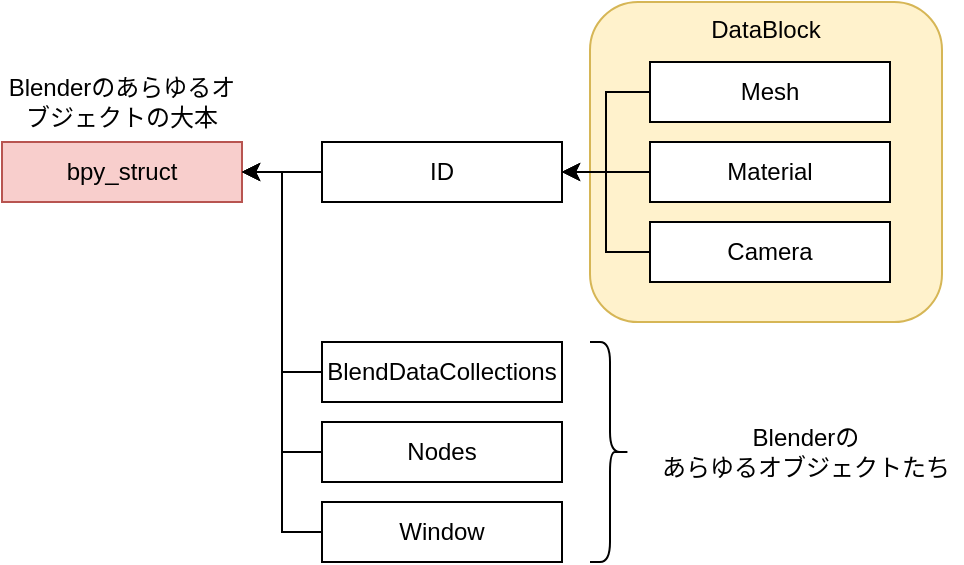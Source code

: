 <mxfile version="15.2.7" type="device"><diagram id="QAHya01vrvJeS1YB8LCO" name="ページ1"><mxGraphModel dx="1088" dy="968" grid="1" gridSize="10" guides="1" tooltips="1" connect="1" arrows="1" fold="1" page="1" pageScale="1" pageWidth="827" pageHeight="1169" math="0" shadow="0"><root><mxCell id="0"/><mxCell id="1" parent="0"/><mxCell id="iiFlzh_zNnbPpoSuNLPG-14" value="DataBlock" style="rounded=1;whiteSpace=wrap;html=1;fillColor=#fff2cc;strokeColor=#d6b656;verticalAlign=top;" vertex="1" parent="1"><mxGeometry x="304" y="10" width="176" height="160" as="geometry"/></mxCell><mxCell id="2" value="bpy_struct" style="rounded=0;whiteSpace=wrap;html=1;fillColor=#f8cecc;strokeColor=#b85450;" parent="1" vertex="1"><mxGeometry x="10" y="80" width="120" height="30" as="geometry"/></mxCell><mxCell id="iiFlzh_zNnbPpoSuNLPG-3" style="edgeStyle=orthogonalEdgeStyle;rounded=0;orthogonalLoop=1;jettySize=auto;html=1;exitX=0;exitY=0.5;exitDx=0;exitDy=0;entryX=1;entryY=0.5;entryDx=0;entryDy=0;" edge="1" parent="1" source="iiFlzh_zNnbPpoSuNLPG-2" target="2"><mxGeometry relative="1" as="geometry"/></mxCell><mxCell id="iiFlzh_zNnbPpoSuNLPG-2" value="ID" style="rounded=0;whiteSpace=wrap;html=1;" vertex="1" parent="1"><mxGeometry x="170" y="80" width="120" height="30" as="geometry"/></mxCell><mxCell id="iiFlzh_zNnbPpoSuNLPG-7" style="edgeStyle=orthogonalEdgeStyle;rounded=0;orthogonalLoop=1;jettySize=auto;html=1;exitX=0;exitY=0.5;exitDx=0;exitDy=0;entryX=1;entryY=0.5;entryDx=0;entryDy=0;" edge="1" parent="1" source="iiFlzh_zNnbPpoSuNLPG-4" target="iiFlzh_zNnbPpoSuNLPG-2"><mxGeometry relative="1" as="geometry"/></mxCell><mxCell id="iiFlzh_zNnbPpoSuNLPG-4" value="Mesh" style="rounded=0;whiteSpace=wrap;html=1;" vertex="1" parent="1"><mxGeometry x="334" y="40" width="120" height="30" as="geometry"/></mxCell><mxCell id="iiFlzh_zNnbPpoSuNLPG-8" style="edgeStyle=orthogonalEdgeStyle;rounded=0;orthogonalLoop=1;jettySize=auto;html=1;exitX=0;exitY=0.5;exitDx=0;exitDy=0;" edge="1" parent="1" source="iiFlzh_zNnbPpoSuNLPG-5"><mxGeometry relative="1" as="geometry"><mxPoint x="290" y="95" as="targetPoint"/></mxGeometry></mxCell><mxCell id="iiFlzh_zNnbPpoSuNLPG-5" value="Material" style="rounded=0;whiteSpace=wrap;html=1;" vertex="1" parent="1"><mxGeometry x="334" y="80" width="120" height="30" as="geometry"/></mxCell><mxCell id="iiFlzh_zNnbPpoSuNLPG-9" style="edgeStyle=orthogonalEdgeStyle;rounded=0;orthogonalLoop=1;jettySize=auto;html=1;exitX=0;exitY=0.5;exitDx=0;exitDy=0;entryX=1;entryY=0.5;entryDx=0;entryDy=0;" edge="1" parent="1" source="iiFlzh_zNnbPpoSuNLPG-6" target="iiFlzh_zNnbPpoSuNLPG-2"><mxGeometry relative="1" as="geometry"/></mxCell><mxCell id="iiFlzh_zNnbPpoSuNLPG-6" value="Camera" style="rounded=0;whiteSpace=wrap;html=1;" vertex="1" parent="1"><mxGeometry x="334" y="120" width="120" height="30" as="geometry"/></mxCell><mxCell id="iiFlzh_zNnbPpoSuNLPG-11" style="edgeStyle=orthogonalEdgeStyle;rounded=0;orthogonalLoop=1;jettySize=auto;html=1;exitX=0;exitY=0.5;exitDx=0;exitDy=0;entryX=1;entryY=0.5;entryDx=0;entryDy=0;" edge="1" parent="1" source="iiFlzh_zNnbPpoSuNLPG-10" target="2"><mxGeometry relative="1" as="geometry"/></mxCell><mxCell id="iiFlzh_zNnbPpoSuNLPG-10" value="BlendDataCollections" style="rounded=0;whiteSpace=wrap;html=1;" vertex="1" parent="1"><mxGeometry x="170" y="180" width="120" height="30" as="geometry"/></mxCell><mxCell id="iiFlzh_zNnbPpoSuNLPG-13" style="edgeStyle=orthogonalEdgeStyle;rounded=0;orthogonalLoop=1;jettySize=auto;html=1;exitX=0;exitY=0.5;exitDx=0;exitDy=0;entryX=1;entryY=0.5;entryDx=0;entryDy=0;" edge="1" parent="1" source="iiFlzh_zNnbPpoSuNLPG-12" target="2"><mxGeometry relative="1" as="geometry"/></mxCell><mxCell id="iiFlzh_zNnbPpoSuNLPG-12" value="Nodes" style="rounded=0;whiteSpace=wrap;html=1;" vertex="1" parent="1"><mxGeometry x="170" y="220" width="120" height="30" as="geometry"/></mxCell><mxCell id="iiFlzh_zNnbPpoSuNLPG-16" style="edgeStyle=orthogonalEdgeStyle;rounded=0;orthogonalLoop=1;jettySize=auto;html=1;exitX=0;exitY=0.5;exitDx=0;exitDy=0;entryX=1;entryY=0.5;entryDx=0;entryDy=0;" edge="1" parent="1" source="iiFlzh_zNnbPpoSuNLPG-15" target="2"><mxGeometry relative="1" as="geometry"/></mxCell><mxCell id="iiFlzh_zNnbPpoSuNLPG-15" value="Window" style="rounded=0;whiteSpace=wrap;html=1;" vertex="1" parent="1"><mxGeometry x="170" y="260" width="120" height="30" as="geometry"/></mxCell><mxCell id="iiFlzh_zNnbPpoSuNLPG-17" value="" style="shape=curlyBracket;whiteSpace=wrap;html=1;rounded=1;flipH=1;verticalAlign=top;" vertex="1" parent="1"><mxGeometry x="304" y="180" width="20" height="110" as="geometry"/></mxCell><mxCell id="iiFlzh_zNnbPpoSuNLPG-18" value="Blenderの&lt;br&gt;あらゆるオブジェクトたち" style="text;html=1;strokeColor=none;fillColor=none;align=center;verticalAlign=middle;whiteSpace=wrap;rounded=0;" vertex="1" parent="1"><mxGeometry x="334" y="180" width="156" height="110" as="geometry"/></mxCell><mxCell id="iiFlzh_zNnbPpoSuNLPG-19" value="Blenderのあらゆるオブジェクトの大本" style="text;html=1;strokeColor=none;fillColor=none;align=center;verticalAlign=middle;whiteSpace=wrap;rounded=0;" vertex="1" parent="1"><mxGeometry x="10" y="50" width="120" height="20" as="geometry"/></mxCell></root></mxGraphModel></diagram></mxfile>